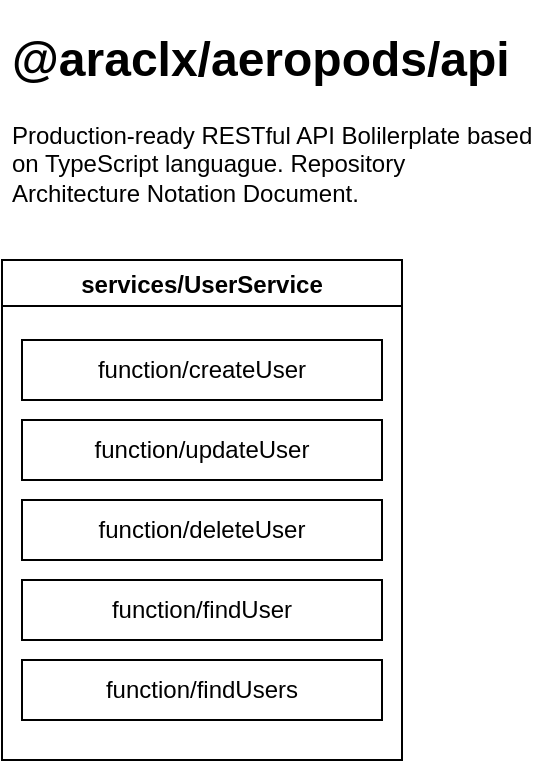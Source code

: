 <mxfile version="13.4.5" type="device"><diagram id="7ep61pp5IGHF226OiS2Q" name="Page-1"><mxGraphModel dx="1054" dy="877" grid="1" gridSize="10" guides="1" tooltips="1" connect="1" arrows="1" fold="1" page="1" pageScale="1" pageWidth="1169" pageHeight="827" math="0" shadow="0"><root><mxCell id="0"/><mxCell id="1" parent="0"/><mxCell id="Dd5W992fZzU2vLUcIEbC-14" value="&lt;h1&gt;@araclx/aeropods/api&lt;/h1&gt;&lt;p&gt;Production-ready RESTful API Bolilerplate based on TypeScript languague. Repository Architecture Notation Document.&lt;/p&gt;" style="text;html=1;strokeColor=none;fillColor=none;spacing=5;spacingTop=-20;whiteSpace=wrap;overflow=hidden;rounded=0;" vertex="1" parent="1"><mxGeometry x="40" y="40" width="270" height="120" as="geometry"/></mxCell><mxCell id="Dd5W992fZzU2vLUcIEbC-15" value="services/UserService" style="swimlane;fillColor=none;" vertex="1" parent="1"><mxGeometry x="40" y="160" width="200" height="250" as="geometry"/></mxCell><mxCell id="Dd5W992fZzU2vLUcIEbC-16" value="function/createUser" style="rounded=0;whiteSpace=wrap;html=1;fillColor=none;" vertex="1" parent="Dd5W992fZzU2vLUcIEbC-15"><mxGeometry x="10" y="40" width="180" height="30" as="geometry"/></mxCell><mxCell id="Dd5W992fZzU2vLUcIEbC-17" value="function/updateUser" style="rounded=0;whiteSpace=wrap;html=1;fillColor=none;" vertex="1" parent="Dd5W992fZzU2vLUcIEbC-15"><mxGeometry x="10" y="80" width="180" height="30" as="geometry"/></mxCell><mxCell id="Dd5W992fZzU2vLUcIEbC-18" value="function/deleteUser" style="rounded=0;whiteSpace=wrap;html=1;fillColor=none;" vertex="1" parent="Dd5W992fZzU2vLUcIEbC-15"><mxGeometry x="10" y="120" width="180" height="30" as="geometry"/></mxCell><mxCell id="Dd5W992fZzU2vLUcIEbC-19" value="function/findUser" style="rounded=0;whiteSpace=wrap;html=1;fillColor=none;" vertex="1" parent="Dd5W992fZzU2vLUcIEbC-15"><mxGeometry x="10" y="160" width="180" height="30" as="geometry"/></mxCell><mxCell id="Dd5W992fZzU2vLUcIEbC-20" value="function/findUsers" style="rounded=0;whiteSpace=wrap;html=1;fillColor=none;" vertex="1" parent="Dd5W992fZzU2vLUcIEbC-15"><mxGeometry x="10" y="200" width="180" height="30" as="geometry"/></mxCell></root></mxGraphModel></diagram></mxfile>